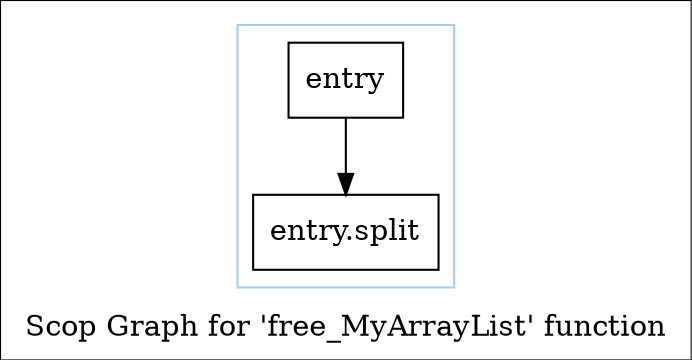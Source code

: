 digraph "Scop Graph for 'free_MyArrayList' function" {
	label="Scop Graph for 'free_MyArrayList' function";

	Node0xd0cbda0 [shape=record,label="{entry}"];
	Node0xd0cbda0 -> Node0xd1ac7a0;
	Node0xd1ac7a0 [shape=record,label="{entry.split}"];
	colorscheme = "paired12"
        subgraph cluster_0xd0abc10 {
          label = "";
          style = solid;
          color = 1
          Node0xd0cbda0;
          Node0xd1ac7a0;
        }
}
